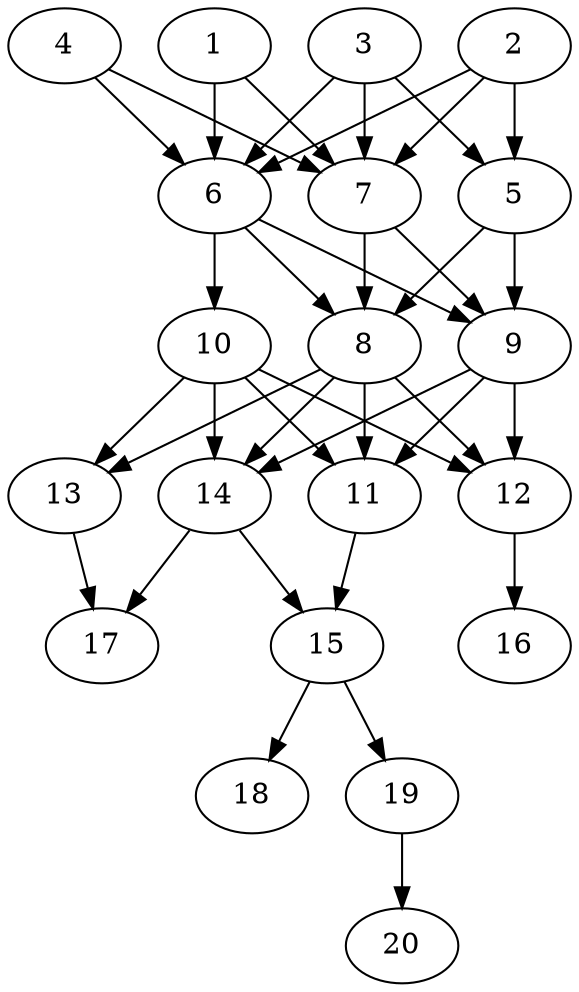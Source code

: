 // DAG automatically generated by daggen at Thu Oct  3 13:58:42 2019
// ./daggen --dot -n 20 --ccr 0.5 --fat 0.5 --regular 0.7 --density 0.9 --mindata 5242880 --maxdata 52428800 
digraph G {
  1 [size="57399296", alpha="0.13", expect_size="28699648"] 
  1 -> 6 [size ="28699648"]
  1 -> 7 [size ="28699648"]
  2 [size="37441536", alpha="0.05", expect_size="18720768"] 
  2 -> 5 [size ="18720768"]
  2 -> 6 [size ="18720768"]
  2 -> 7 [size ="18720768"]
  3 [size="25962496", alpha="0.17", expect_size="12981248"] 
  3 -> 5 [size ="12981248"]
  3 -> 6 [size ="12981248"]
  3 -> 7 [size ="12981248"]
  4 [size="67428352", alpha="0.14", expect_size="33714176"] 
  4 -> 6 [size ="33714176"]
  4 -> 7 [size ="33714176"]
  5 [size="64933888", alpha="0.02", expect_size="32466944"] 
  5 -> 8 [size ="32466944"]
  5 -> 9 [size ="32466944"]
  6 [size="50890752", alpha="0.13", expect_size="25445376"] 
  6 -> 8 [size ="25445376"]
  6 -> 9 [size ="25445376"]
  6 -> 10 [size ="25445376"]
  7 [size="15996928", alpha="0.14", expect_size="7998464"] 
  7 -> 8 [size ="7998464"]
  7 -> 9 [size ="7998464"]
  8 [size="23019520", alpha="0.04", expect_size="11509760"] 
  8 -> 11 [size ="11509760"]
  8 -> 12 [size ="11509760"]
  8 -> 13 [size ="11509760"]
  8 -> 14 [size ="11509760"]
  9 [size="91150336", alpha="0.06", expect_size="45575168"] 
  9 -> 11 [size ="45575168"]
  9 -> 12 [size ="45575168"]
  9 -> 14 [size ="45575168"]
  10 [size="76468224", alpha="0.06", expect_size="38234112"] 
  10 -> 11 [size ="38234112"]
  10 -> 12 [size ="38234112"]
  10 -> 13 [size ="38234112"]
  10 -> 14 [size ="38234112"]
  11 [size="47333376", alpha="0.08", expect_size="23666688"] 
  11 -> 15 [size ="23666688"]
  12 [size="14526464", alpha="0.08", expect_size="7263232"] 
  12 -> 16 [size ="7263232"]
  13 [size="36831232", alpha="0.00", expect_size="18415616"] 
  13 -> 17 [size ="18415616"]
  14 [size="21286912", alpha="0.12", expect_size="10643456"] 
  14 -> 15 [size ="10643456"]
  14 -> 17 [size ="10643456"]
  15 [size="88530944", alpha="0.09", expect_size="44265472"] 
  15 -> 18 [size ="44265472"]
  15 -> 19 [size ="44265472"]
  16 [size="99608576", alpha="0.09", expect_size="49804288"] 
  17 [size="64745472", alpha="0.02", expect_size="32372736"] 
  18 [size="38569984", alpha="0.08", expect_size="19284992"] 
  19 [size="56571904", alpha="0.20", expect_size="28285952"] 
  19 -> 20 [size ="28285952"]
  20 [size="84996096", alpha="0.16", expect_size="42498048"] 
}
